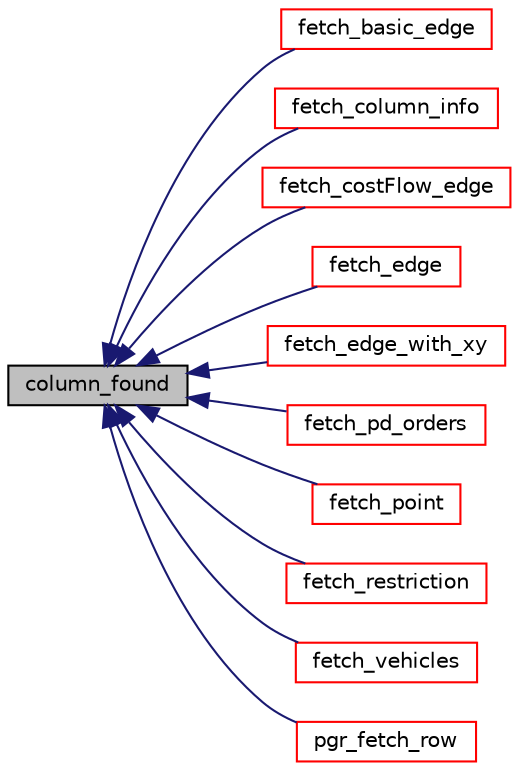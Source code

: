digraph "column_found"
{
  edge [fontname="Helvetica",fontsize="10",labelfontname="Helvetica",labelfontsize="10"];
  node [fontname="Helvetica",fontsize="10",shape=record];
  rankdir="LR";
  Node1 [label="column_found",height=0.2,width=0.4,color="black", fillcolor="grey75", style="filled", fontcolor="black"];
  Node1 -> Node2 [dir="back",color="midnightblue",fontsize="10",style="solid",fontname="Helvetica"];
  Node2 [label="fetch_basic_edge",height=0.2,width=0.4,color="red", fillcolor="white", style="filled",URL="$edges__input_8c.html#aa893998e756deec8a537ce2c8312430d"];
  Node1 -> Node3 [dir="back",color="midnightblue",fontsize="10",style="solid",fontname="Helvetica"];
  Node3 [label="fetch_column_info",height=0.2,width=0.4,color="red", fillcolor="white", style="filled",URL="$get__check__data_8c.html#a3374b600c9631f0cf958a8395098a1c3"];
  Node1 -> Node4 [dir="back",color="midnightblue",fontsize="10",style="solid",fontname="Helvetica"];
  Node4 [label="fetch_costFlow_edge",height=0.2,width=0.4,color="red", fillcolor="white", style="filled",URL="$edges__input_8c.html#a15d335b9a7c1c8ed4a228a84cce10729"];
  Node1 -> Node5 [dir="back",color="midnightblue",fontsize="10",style="solid",fontname="Helvetica"];
  Node5 [label="fetch_edge",height=0.2,width=0.4,color="red", fillcolor="white", style="filled",URL="$edges__input_8c.html#a7c4a0a57abd38dd84a5554e853c696bb"];
  Node1 -> Node6 [dir="back",color="midnightblue",fontsize="10",style="solid",fontname="Helvetica"];
  Node6 [label="fetch_edge_with_xy",height=0.2,width=0.4,color="red", fillcolor="white", style="filled",URL="$edges__input_8c.html#a9efbb1cb5cbb9cb8758bc2b92112352d"];
  Node1 -> Node7 [dir="back",color="midnightblue",fontsize="10",style="solid",fontname="Helvetica"];
  Node7 [label="fetch_pd_orders",height=0.2,width=0.4,color="red", fillcolor="white", style="filled",URL="$orders__input_8c.html#a94ba2b2c12bd206b9fbc82482e957902"];
  Node1 -> Node8 [dir="back",color="midnightblue",fontsize="10",style="solid",fontname="Helvetica"];
  Node8 [label="fetch_point",height=0.2,width=0.4,color="red", fillcolor="white", style="filled",URL="$points__input_8c.html#a2f961047988f038e9e676adc091a551c"];
  Node1 -> Node9 [dir="back",color="midnightblue",fontsize="10",style="solid",fontname="Helvetica"];
  Node9 [label="fetch_restriction",height=0.2,width=0.4,color="red", fillcolor="white", style="filled",URL="$restrictions__input_8c.html#ac3cee3d89294cf9d7839cf1e4992db61"];
  Node1 -> Node10 [dir="back",color="midnightblue",fontsize="10",style="solid",fontname="Helvetica"];
  Node10 [label="fetch_vehicles",height=0.2,width=0.4,color="red", fillcolor="white", style="filled",URL="$vehicles__input_8c.html#a8dedcfbf71ecc7f6c789331d5e89e909"];
  Node1 -> Node11 [dir="back",color="midnightblue",fontsize="10",style="solid",fontname="Helvetica"];
  Node11 [label="pgr_fetch_row",height=0.2,width=0.4,color="red", fillcolor="white", style="filled",URL="$coordinates__input_8c.html#ac4c790b0cafc486a0e9adaaa08dfdb43"];
}
